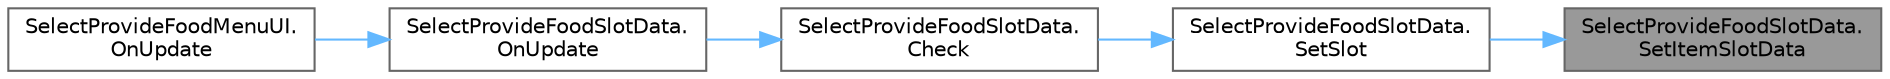 digraph "SelectProvideFoodSlotData.SetItemSlotData"
{
 // LATEX_PDF_SIZE
  bgcolor="transparent";
  edge [fontname=Helvetica,fontsize=10,labelfontname=Helvetica,labelfontsize=10];
  node [fontname=Helvetica,fontsize=10,shape=box,height=0.2,width=0.4];
  rankdir="RL";
  Node1 [id="Node000001",label="SelectProvideFoodSlotData.\lSetItemSlotData",height=0.2,width=0.4,color="gray40", fillcolor="grey60", style="filled", fontcolor="black",tooltip=" "];
  Node1 -> Node2 [id="edge5_Node000001_Node000002",dir="back",color="steelblue1",style="solid",tooltip=" "];
  Node2 [id="Node000002",label="SelectProvideFoodSlotData.\lSetSlot",height=0.2,width=0.4,color="grey40", fillcolor="white", style="filled",URL="$class_select_provide_food_slot_data.html#a3f4d24139211255883599b2e59eb94f0",tooltip=" "];
  Node2 -> Node3 [id="edge6_Node000002_Node000003",dir="back",color="steelblue1",style="solid",tooltip=" "];
  Node3 [id="Node000003",label="SelectProvideFoodSlotData.\lCheck",height=0.2,width=0.4,color="grey40", fillcolor="white", style="filled",URL="$class_select_provide_food_slot_data.html#a900c8ed0ea1600d9051c7ecfb5b30785",tooltip=" "];
  Node3 -> Node4 [id="edge7_Node000003_Node000004",dir="back",color="steelblue1",style="solid",tooltip=" "];
  Node4 [id="Node000004",label="SelectProvideFoodSlotData.\lOnUpdate",height=0.2,width=0.4,color="grey40", fillcolor="white", style="filled",URL="$class_select_provide_food_slot_data.html#a8ca805aa395594bc4c4fb1e6d792a79e",tooltip=" "];
  Node4 -> Node5 [id="edge8_Node000004_Node000005",dir="back",color="steelblue1",style="solid",tooltip=" "];
  Node5 [id="Node000005",label="SelectProvideFoodMenuUI.\lOnUpdate",height=0.2,width=0.4,color="grey40", fillcolor="white", style="filled",URL="$class_select_provide_food_menu_u_i.html#adb348cb5cdebcad98b0e8892537469df",tooltip="常に動作"];
}
